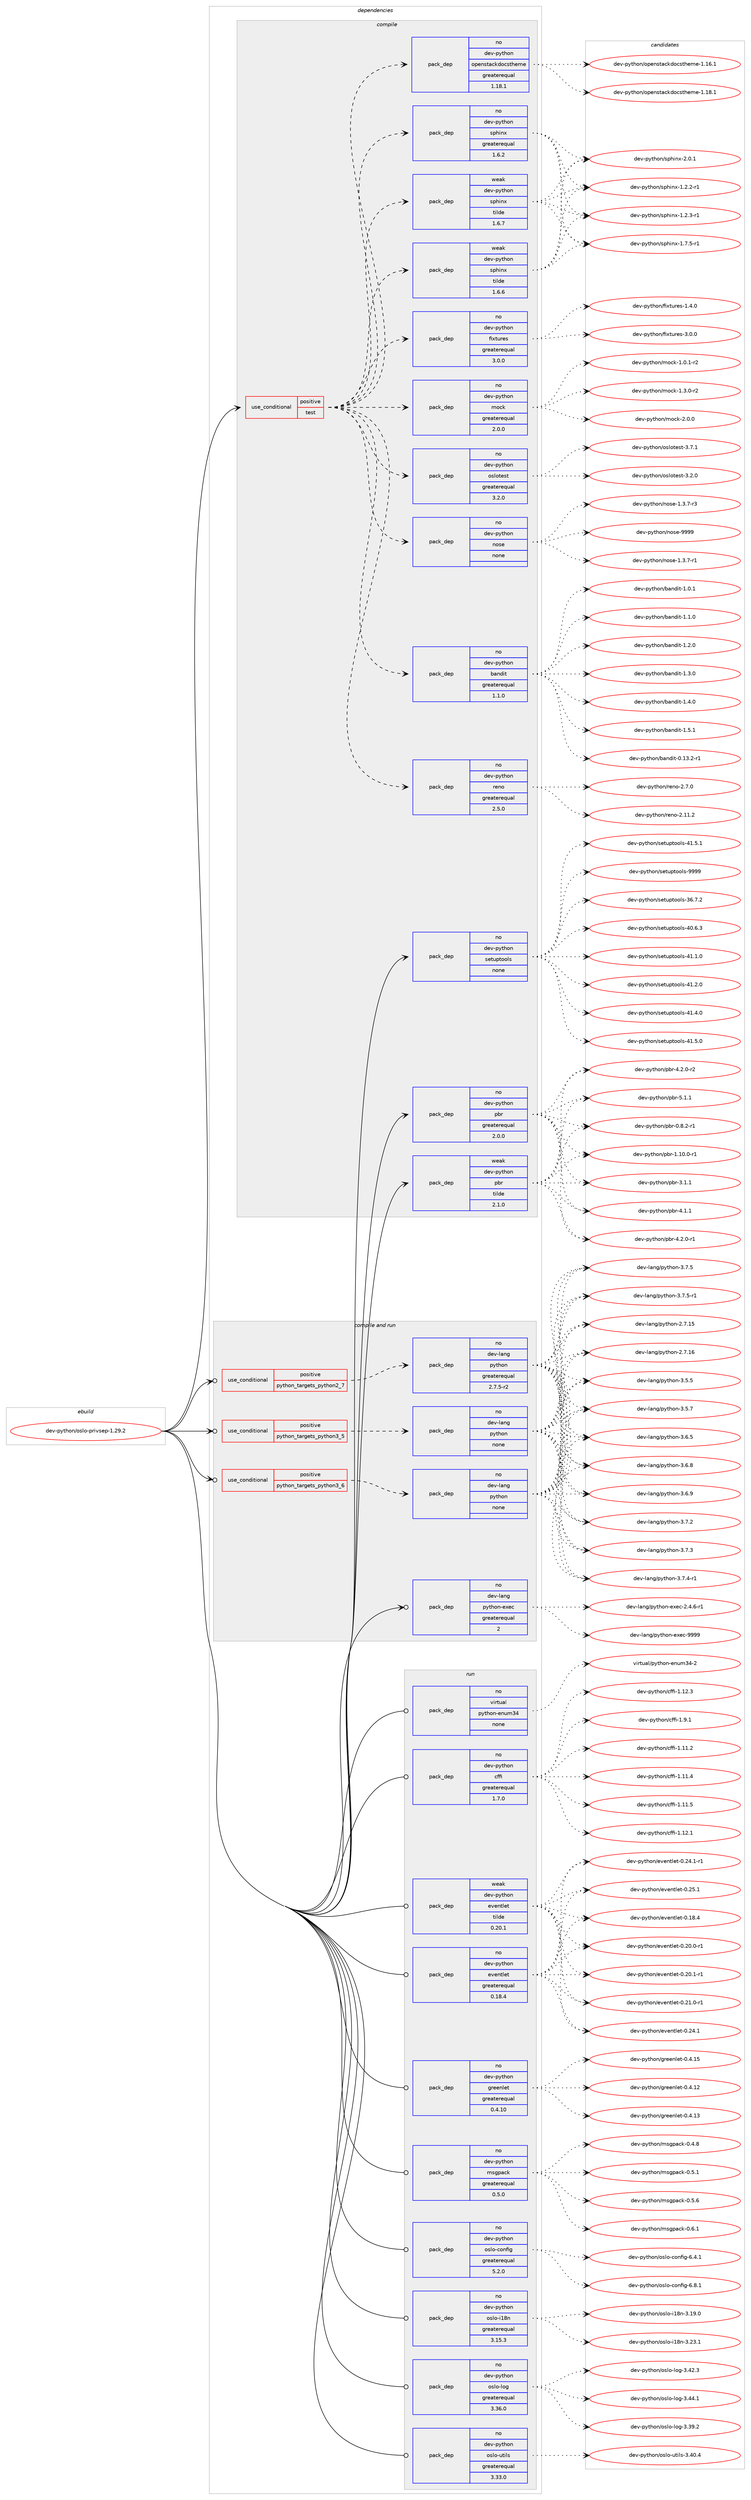 digraph prolog {

# *************
# Graph options
# *************

newrank=true;
concentrate=true;
compound=true;
graph [rankdir=LR,fontname=Helvetica,fontsize=10,ranksep=1.5];#, ranksep=2.5, nodesep=0.2];
edge  [arrowhead=vee];
node  [fontname=Helvetica,fontsize=10];

# **********
# The ebuild
# **********

subgraph cluster_leftcol {
color=gray;
rank=same;
label=<<i>ebuild</i>>;
id [label="dev-python/oslo-privsep-1.29.2", color=red, width=4, href="../dev-python/oslo-privsep-1.29.2.svg"];
}

# ****************
# The dependencies
# ****************

subgraph cluster_midcol {
color=gray;
label=<<i>dependencies</i>>;
subgraph cluster_compile {
fillcolor="#eeeeee";
style=filled;
label=<<i>compile</i>>;
subgraph cond143826 {
dependency619290 [label=<<TABLE BORDER="0" CELLBORDER="1" CELLSPACING="0" CELLPADDING="4"><TR><TD ROWSPAN="3" CELLPADDING="10">use_conditional</TD></TR><TR><TD>positive</TD></TR><TR><TD>test</TD></TR></TABLE>>, shape=none, color=red];
subgraph pack463654 {
dependency619291 [label=<<TABLE BORDER="0" CELLBORDER="1" CELLSPACING="0" CELLPADDING="4" WIDTH="220"><TR><TD ROWSPAN="6" CELLPADDING="30">pack_dep</TD></TR><TR><TD WIDTH="110">no</TD></TR><TR><TD>dev-python</TD></TR><TR><TD>oslotest</TD></TR><TR><TD>greaterequal</TD></TR><TR><TD>3.2.0</TD></TR></TABLE>>, shape=none, color=blue];
}
dependency619290:e -> dependency619291:w [weight=20,style="dashed",arrowhead="vee"];
subgraph pack463655 {
dependency619292 [label=<<TABLE BORDER="0" CELLBORDER="1" CELLSPACING="0" CELLPADDING="4" WIDTH="220"><TR><TD ROWSPAN="6" CELLPADDING="30">pack_dep</TD></TR><TR><TD WIDTH="110">no</TD></TR><TR><TD>dev-python</TD></TR><TR><TD>mock</TD></TR><TR><TD>greaterequal</TD></TR><TR><TD>2.0.0</TD></TR></TABLE>>, shape=none, color=blue];
}
dependency619290:e -> dependency619292:w [weight=20,style="dashed",arrowhead="vee"];
subgraph pack463656 {
dependency619293 [label=<<TABLE BORDER="0" CELLBORDER="1" CELLSPACING="0" CELLPADDING="4" WIDTH="220"><TR><TD ROWSPAN="6" CELLPADDING="30">pack_dep</TD></TR><TR><TD WIDTH="110">no</TD></TR><TR><TD>dev-python</TD></TR><TR><TD>fixtures</TD></TR><TR><TD>greaterequal</TD></TR><TR><TD>3.0.0</TD></TR></TABLE>>, shape=none, color=blue];
}
dependency619290:e -> dependency619293:w [weight=20,style="dashed",arrowhead="vee"];
subgraph pack463657 {
dependency619294 [label=<<TABLE BORDER="0" CELLBORDER="1" CELLSPACING="0" CELLPADDING="4" WIDTH="220"><TR><TD ROWSPAN="6" CELLPADDING="30">pack_dep</TD></TR><TR><TD WIDTH="110">no</TD></TR><TR><TD>dev-python</TD></TR><TR><TD>sphinx</TD></TR><TR><TD>greaterequal</TD></TR><TR><TD>1.6.2</TD></TR></TABLE>>, shape=none, color=blue];
}
dependency619290:e -> dependency619294:w [weight=20,style="dashed",arrowhead="vee"];
subgraph pack463658 {
dependency619295 [label=<<TABLE BORDER="0" CELLBORDER="1" CELLSPACING="0" CELLPADDING="4" WIDTH="220"><TR><TD ROWSPAN="6" CELLPADDING="30">pack_dep</TD></TR><TR><TD WIDTH="110">weak</TD></TR><TR><TD>dev-python</TD></TR><TR><TD>sphinx</TD></TR><TR><TD>tilde</TD></TR><TR><TD>1.6.6</TD></TR></TABLE>>, shape=none, color=blue];
}
dependency619290:e -> dependency619295:w [weight=20,style="dashed",arrowhead="vee"];
subgraph pack463659 {
dependency619296 [label=<<TABLE BORDER="0" CELLBORDER="1" CELLSPACING="0" CELLPADDING="4" WIDTH="220"><TR><TD ROWSPAN="6" CELLPADDING="30">pack_dep</TD></TR><TR><TD WIDTH="110">weak</TD></TR><TR><TD>dev-python</TD></TR><TR><TD>sphinx</TD></TR><TR><TD>tilde</TD></TR><TR><TD>1.6.7</TD></TR></TABLE>>, shape=none, color=blue];
}
dependency619290:e -> dependency619296:w [weight=20,style="dashed",arrowhead="vee"];
subgraph pack463660 {
dependency619297 [label=<<TABLE BORDER="0" CELLBORDER="1" CELLSPACING="0" CELLPADDING="4" WIDTH="220"><TR><TD ROWSPAN="6" CELLPADDING="30">pack_dep</TD></TR><TR><TD WIDTH="110">no</TD></TR><TR><TD>dev-python</TD></TR><TR><TD>openstackdocstheme</TD></TR><TR><TD>greaterequal</TD></TR><TR><TD>1.18.1</TD></TR></TABLE>>, shape=none, color=blue];
}
dependency619290:e -> dependency619297:w [weight=20,style="dashed",arrowhead="vee"];
subgraph pack463661 {
dependency619298 [label=<<TABLE BORDER="0" CELLBORDER="1" CELLSPACING="0" CELLPADDING="4" WIDTH="220"><TR><TD ROWSPAN="6" CELLPADDING="30">pack_dep</TD></TR><TR><TD WIDTH="110">no</TD></TR><TR><TD>dev-python</TD></TR><TR><TD>reno</TD></TR><TR><TD>greaterequal</TD></TR><TR><TD>2.5.0</TD></TR></TABLE>>, shape=none, color=blue];
}
dependency619290:e -> dependency619298:w [weight=20,style="dashed",arrowhead="vee"];
subgraph pack463662 {
dependency619299 [label=<<TABLE BORDER="0" CELLBORDER="1" CELLSPACING="0" CELLPADDING="4" WIDTH="220"><TR><TD ROWSPAN="6" CELLPADDING="30">pack_dep</TD></TR><TR><TD WIDTH="110">no</TD></TR><TR><TD>dev-python</TD></TR><TR><TD>bandit</TD></TR><TR><TD>greaterequal</TD></TR><TR><TD>1.1.0</TD></TR></TABLE>>, shape=none, color=blue];
}
dependency619290:e -> dependency619299:w [weight=20,style="dashed",arrowhead="vee"];
subgraph pack463663 {
dependency619300 [label=<<TABLE BORDER="0" CELLBORDER="1" CELLSPACING="0" CELLPADDING="4" WIDTH="220"><TR><TD ROWSPAN="6" CELLPADDING="30">pack_dep</TD></TR><TR><TD WIDTH="110">no</TD></TR><TR><TD>dev-python</TD></TR><TR><TD>nose</TD></TR><TR><TD>none</TD></TR><TR><TD></TD></TR></TABLE>>, shape=none, color=blue];
}
dependency619290:e -> dependency619300:w [weight=20,style="dashed",arrowhead="vee"];
}
id:e -> dependency619290:w [weight=20,style="solid",arrowhead="vee"];
subgraph pack463664 {
dependency619301 [label=<<TABLE BORDER="0" CELLBORDER="1" CELLSPACING="0" CELLPADDING="4" WIDTH="220"><TR><TD ROWSPAN="6" CELLPADDING="30">pack_dep</TD></TR><TR><TD WIDTH="110">no</TD></TR><TR><TD>dev-python</TD></TR><TR><TD>pbr</TD></TR><TR><TD>greaterequal</TD></TR><TR><TD>2.0.0</TD></TR></TABLE>>, shape=none, color=blue];
}
id:e -> dependency619301:w [weight=20,style="solid",arrowhead="vee"];
subgraph pack463665 {
dependency619302 [label=<<TABLE BORDER="0" CELLBORDER="1" CELLSPACING="0" CELLPADDING="4" WIDTH="220"><TR><TD ROWSPAN="6" CELLPADDING="30">pack_dep</TD></TR><TR><TD WIDTH="110">no</TD></TR><TR><TD>dev-python</TD></TR><TR><TD>setuptools</TD></TR><TR><TD>none</TD></TR><TR><TD></TD></TR></TABLE>>, shape=none, color=blue];
}
id:e -> dependency619302:w [weight=20,style="solid",arrowhead="vee"];
subgraph pack463666 {
dependency619303 [label=<<TABLE BORDER="0" CELLBORDER="1" CELLSPACING="0" CELLPADDING="4" WIDTH="220"><TR><TD ROWSPAN="6" CELLPADDING="30">pack_dep</TD></TR><TR><TD WIDTH="110">weak</TD></TR><TR><TD>dev-python</TD></TR><TR><TD>pbr</TD></TR><TR><TD>tilde</TD></TR><TR><TD>2.1.0</TD></TR></TABLE>>, shape=none, color=blue];
}
id:e -> dependency619303:w [weight=20,style="solid",arrowhead="vee"];
}
subgraph cluster_compileandrun {
fillcolor="#eeeeee";
style=filled;
label=<<i>compile and run</i>>;
subgraph cond143827 {
dependency619304 [label=<<TABLE BORDER="0" CELLBORDER="1" CELLSPACING="0" CELLPADDING="4"><TR><TD ROWSPAN="3" CELLPADDING="10">use_conditional</TD></TR><TR><TD>positive</TD></TR><TR><TD>python_targets_python2_7</TD></TR></TABLE>>, shape=none, color=red];
subgraph pack463667 {
dependency619305 [label=<<TABLE BORDER="0" CELLBORDER="1" CELLSPACING="0" CELLPADDING="4" WIDTH="220"><TR><TD ROWSPAN="6" CELLPADDING="30">pack_dep</TD></TR><TR><TD WIDTH="110">no</TD></TR><TR><TD>dev-lang</TD></TR><TR><TD>python</TD></TR><TR><TD>greaterequal</TD></TR><TR><TD>2.7.5-r2</TD></TR></TABLE>>, shape=none, color=blue];
}
dependency619304:e -> dependency619305:w [weight=20,style="dashed",arrowhead="vee"];
}
id:e -> dependency619304:w [weight=20,style="solid",arrowhead="odotvee"];
subgraph cond143828 {
dependency619306 [label=<<TABLE BORDER="0" CELLBORDER="1" CELLSPACING="0" CELLPADDING="4"><TR><TD ROWSPAN="3" CELLPADDING="10">use_conditional</TD></TR><TR><TD>positive</TD></TR><TR><TD>python_targets_python3_5</TD></TR></TABLE>>, shape=none, color=red];
subgraph pack463668 {
dependency619307 [label=<<TABLE BORDER="0" CELLBORDER="1" CELLSPACING="0" CELLPADDING="4" WIDTH="220"><TR><TD ROWSPAN="6" CELLPADDING="30">pack_dep</TD></TR><TR><TD WIDTH="110">no</TD></TR><TR><TD>dev-lang</TD></TR><TR><TD>python</TD></TR><TR><TD>none</TD></TR><TR><TD></TD></TR></TABLE>>, shape=none, color=blue];
}
dependency619306:e -> dependency619307:w [weight=20,style="dashed",arrowhead="vee"];
}
id:e -> dependency619306:w [weight=20,style="solid",arrowhead="odotvee"];
subgraph cond143829 {
dependency619308 [label=<<TABLE BORDER="0" CELLBORDER="1" CELLSPACING="0" CELLPADDING="4"><TR><TD ROWSPAN="3" CELLPADDING="10">use_conditional</TD></TR><TR><TD>positive</TD></TR><TR><TD>python_targets_python3_6</TD></TR></TABLE>>, shape=none, color=red];
subgraph pack463669 {
dependency619309 [label=<<TABLE BORDER="0" CELLBORDER="1" CELLSPACING="0" CELLPADDING="4" WIDTH="220"><TR><TD ROWSPAN="6" CELLPADDING="30">pack_dep</TD></TR><TR><TD WIDTH="110">no</TD></TR><TR><TD>dev-lang</TD></TR><TR><TD>python</TD></TR><TR><TD>none</TD></TR><TR><TD></TD></TR></TABLE>>, shape=none, color=blue];
}
dependency619308:e -> dependency619309:w [weight=20,style="dashed",arrowhead="vee"];
}
id:e -> dependency619308:w [weight=20,style="solid",arrowhead="odotvee"];
subgraph pack463670 {
dependency619310 [label=<<TABLE BORDER="0" CELLBORDER="1" CELLSPACING="0" CELLPADDING="4" WIDTH="220"><TR><TD ROWSPAN="6" CELLPADDING="30">pack_dep</TD></TR><TR><TD WIDTH="110">no</TD></TR><TR><TD>dev-lang</TD></TR><TR><TD>python-exec</TD></TR><TR><TD>greaterequal</TD></TR><TR><TD>2</TD></TR></TABLE>>, shape=none, color=blue];
}
id:e -> dependency619310:w [weight=20,style="solid",arrowhead="odotvee"];
}
subgraph cluster_run {
fillcolor="#eeeeee";
style=filled;
label=<<i>run</i>>;
subgraph pack463671 {
dependency619311 [label=<<TABLE BORDER="0" CELLBORDER="1" CELLSPACING="0" CELLPADDING="4" WIDTH="220"><TR><TD ROWSPAN="6" CELLPADDING="30">pack_dep</TD></TR><TR><TD WIDTH="110">no</TD></TR><TR><TD>dev-python</TD></TR><TR><TD>cffi</TD></TR><TR><TD>greaterequal</TD></TR><TR><TD>1.7.0</TD></TR></TABLE>>, shape=none, color=blue];
}
id:e -> dependency619311:w [weight=20,style="solid",arrowhead="odot"];
subgraph pack463672 {
dependency619312 [label=<<TABLE BORDER="0" CELLBORDER="1" CELLSPACING="0" CELLPADDING="4" WIDTH="220"><TR><TD ROWSPAN="6" CELLPADDING="30">pack_dep</TD></TR><TR><TD WIDTH="110">no</TD></TR><TR><TD>dev-python</TD></TR><TR><TD>eventlet</TD></TR><TR><TD>greaterequal</TD></TR><TR><TD>0.18.4</TD></TR></TABLE>>, shape=none, color=blue];
}
id:e -> dependency619312:w [weight=20,style="solid",arrowhead="odot"];
subgraph pack463673 {
dependency619313 [label=<<TABLE BORDER="0" CELLBORDER="1" CELLSPACING="0" CELLPADDING="4" WIDTH="220"><TR><TD ROWSPAN="6" CELLPADDING="30">pack_dep</TD></TR><TR><TD WIDTH="110">no</TD></TR><TR><TD>dev-python</TD></TR><TR><TD>greenlet</TD></TR><TR><TD>greaterequal</TD></TR><TR><TD>0.4.10</TD></TR></TABLE>>, shape=none, color=blue];
}
id:e -> dependency619313:w [weight=20,style="solid",arrowhead="odot"];
subgraph pack463674 {
dependency619314 [label=<<TABLE BORDER="0" CELLBORDER="1" CELLSPACING="0" CELLPADDING="4" WIDTH="220"><TR><TD ROWSPAN="6" CELLPADDING="30">pack_dep</TD></TR><TR><TD WIDTH="110">no</TD></TR><TR><TD>dev-python</TD></TR><TR><TD>msgpack</TD></TR><TR><TD>greaterequal</TD></TR><TR><TD>0.5.0</TD></TR></TABLE>>, shape=none, color=blue];
}
id:e -> dependency619314:w [weight=20,style="solid",arrowhead="odot"];
subgraph pack463675 {
dependency619315 [label=<<TABLE BORDER="0" CELLBORDER="1" CELLSPACING="0" CELLPADDING="4" WIDTH="220"><TR><TD ROWSPAN="6" CELLPADDING="30">pack_dep</TD></TR><TR><TD WIDTH="110">no</TD></TR><TR><TD>dev-python</TD></TR><TR><TD>oslo-config</TD></TR><TR><TD>greaterequal</TD></TR><TR><TD>5.2.0</TD></TR></TABLE>>, shape=none, color=blue];
}
id:e -> dependency619315:w [weight=20,style="solid",arrowhead="odot"];
subgraph pack463676 {
dependency619316 [label=<<TABLE BORDER="0" CELLBORDER="1" CELLSPACING="0" CELLPADDING="4" WIDTH="220"><TR><TD ROWSPAN="6" CELLPADDING="30">pack_dep</TD></TR><TR><TD WIDTH="110">no</TD></TR><TR><TD>dev-python</TD></TR><TR><TD>oslo-i18n</TD></TR><TR><TD>greaterequal</TD></TR><TR><TD>3.15.3</TD></TR></TABLE>>, shape=none, color=blue];
}
id:e -> dependency619316:w [weight=20,style="solid",arrowhead="odot"];
subgraph pack463677 {
dependency619317 [label=<<TABLE BORDER="0" CELLBORDER="1" CELLSPACING="0" CELLPADDING="4" WIDTH="220"><TR><TD ROWSPAN="6" CELLPADDING="30">pack_dep</TD></TR><TR><TD WIDTH="110">no</TD></TR><TR><TD>dev-python</TD></TR><TR><TD>oslo-log</TD></TR><TR><TD>greaterequal</TD></TR><TR><TD>3.36.0</TD></TR></TABLE>>, shape=none, color=blue];
}
id:e -> dependency619317:w [weight=20,style="solid",arrowhead="odot"];
subgraph pack463678 {
dependency619318 [label=<<TABLE BORDER="0" CELLBORDER="1" CELLSPACING="0" CELLPADDING="4" WIDTH="220"><TR><TD ROWSPAN="6" CELLPADDING="30">pack_dep</TD></TR><TR><TD WIDTH="110">no</TD></TR><TR><TD>dev-python</TD></TR><TR><TD>oslo-utils</TD></TR><TR><TD>greaterequal</TD></TR><TR><TD>3.33.0</TD></TR></TABLE>>, shape=none, color=blue];
}
id:e -> dependency619318:w [weight=20,style="solid",arrowhead="odot"];
subgraph pack463679 {
dependency619319 [label=<<TABLE BORDER="0" CELLBORDER="1" CELLSPACING="0" CELLPADDING="4" WIDTH="220"><TR><TD ROWSPAN="6" CELLPADDING="30">pack_dep</TD></TR><TR><TD WIDTH="110">no</TD></TR><TR><TD>virtual</TD></TR><TR><TD>python-enum34</TD></TR><TR><TD>none</TD></TR><TR><TD></TD></TR></TABLE>>, shape=none, color=blue];
}
id:e -> dependency619319:w [weight=20,style="solid",arrowhead="odot"];
subgraph pack463680 {
dependency619320 [label=<<TABLE BORDER="0" CELLBORDER="1" CELLSPACING="0" CELLPADDING="4" WIDTH="220"><TR><TD ROWSPAN="6" CELLPADDING="30">pack_dep</TD></TR><TR><TD WIDTH="110">weak</TD></TR><TR><TD>dev-python</TD></TR><TR><TD>eventlet</TD></TR><TR><TD>tilde</TD></TR><TR><TD>0.20.1</TD></TR></TABLE>>, shape=none, color=blue];
}
id:e -> dependency619320:w [weight=20,style="solid",arrowhead="odot"];
}
}

# **************
# The candidates
# **************

subgraph cluster_choices {
rank=same;
color=gray;
label=<<i>candidates</i>>;

subgraph choice463654 {
color=black;
nodesep=1;
choice1001011184511212111610411111047111115108111116101115116455146504648 [label="dev-python/oslotest-3.2.0", color=red, width=4,href="../dev-python/oslotest-3.2.0.svg"];
choice1001011184511212111610411111047111115108111116101115116455146554649 [label="dev-python/oslotest-3.7.1", color=red, width=4,href="../dev-python/oslotest-3.7.1.svg"];
dependency619291:e -> choice1001011184511212111610411111047111115108111116101115116455146504648:w [style=dotted,weight="100"];
dependency619291:e -> choice1001011184511212111610411111047111115108111116101115116455146554649:w [style=dotted,weight="100"];
}
subgraph choice463655 {
color=black;
nodesep=1;
choice1001011184511212111610411111047109111991074549464846494511450 [label="dev-python/mock-1.0.1-r2", color=red, width=4,href="../dev-python/mock-1.0.1-r2.svg"];
choice1001011184511212111610411111047109111991074549465146484511450 [label="dev-python/mock-1.3.0-r2", color=red, width=4,href="../dev-python/mock-1.3.0-r2.svg"];
choice100101118451121211161041111104710911199107455046484648 [label="dev-python/mock-2.0.0", color=red, width=4,href="../dev-python/mock-2.0.0.svg"];
dependency619292:e -> choice1001011184511212111610411111047109111991074549464846494511450:w [style=dotted,weight="100"];
dependency619292:e -> choice1001011184511212111610411111047109111991074549465146484511450:w [style=dotted,weight="100"];
dependency619292:e -> choice100101118451121211161041111104710911199107455046484648:w [style=dotted,weight="100"];
}
subgraph choice463656 {
color=black;
nodesep=1;
choice1001011184511212111610411111047102105120116117114101115454946524648 [label="dev-python/fixtures-1.4.0", color=red, width=4,href="../dev-python/fixtures-1.4.0.svg"];
choice1001011184511212111610411111047102105120116117114101115455146484648 [label="dev-python/fixtures-3.0.0", color=red, width=4,href="../dev-python/fixtures-3.0.0.svg"];
dependency619293:e -> choice1001011184511212111610411111047102105120116117114101115454946524648:w [style=dotted,weight="100"];
dependency619293:e -> choice1001011184511212111610411111047102105120116117114101115455146484648:w [style=dotted,weight="100"];
}
subgraph choice463657 {
color=black;
nodesep=1;
choice10010111845112121116104111110471151121041051101204549465046504511449 [label="dev-python/sphinx-1.2.2-r1", color=red, width=4,href="../dev-python/sphinx-1.2.2-r1.svg"];
choice10010111845112121116104111110471151121041051101204549465046514511449 [label="dev-python/sphinx-1.2.3-r1", color=red, width=4,href="../dev-python/sphinx-1.2.3-r1.svg"];
choice10010111845112121116104111110471151121041051101204549465546534511449 [label="dev-python/sphinx-1.7.5-r1", color=red, width=4,href="../dev-python/sphinx-1.7.5-r1.svg"];
choice1001011184511212111610411111047115112104105110120455046484649 [label="dev-python/sphinx-2.0.1", color=red, width=4,href="../dev-python/sphinx-2.0.1.svg"];
dependency619294:e -> choice10010111845112121116104111110471151121041051101204549465046504511449:w [style=dotted,weight="100"];
dependency619294:e -> choice10010111845112121116104111110471151121041051101204549465046514511449:w [style=dotted,weight="100"];
dependency619294:e -> choice10010111845112121116104111110471151121041051101204549465546534511449:w [style=dotted,weight="100"];
dependency619294:e -> choice1001011184511212111610411111047115112104105110120455046484649:w [style=dotted,weight="100"];
}
subgraph choice463658 {
color=black;
nodesep=1;
choice10010111845112121116104111110471151121041051101204549465046504511449 [label="dev-python/sphinx-1.2.2-r1", color=red, width=4,href="../dev-python/sphinx-1.2.2-r1.svg"];
choice10010111845112121116104111110471151121041051101204549465046514511449 [label="dev-python/sphinx-1.2.3-r1", color=red, width=4,href="../dev-python/sphinx-1.2.3-r1.svg"];
choice10010111845112121116104111110471151121041051101204549465546534511449 [label="dev-python/sphinx-1.7.5-r1", color=red, width=4,href="../dev-python/sphinx-1.7.5-r1.svg"];
choice1001011184511212111610411111047115112104105110120455046484649 [label="dev-python/sphinx-2.0.1", color=red, width=4,href="../dev-python/sphinx-2.0.1.svg"];
dependency619295:e -> choice10010111845112121116104111110471151121041051101204549465046504511449:w [style=dotted,weight="100"];
dependency619295:e -> choice10010111845112121116104111110471151121041051101204549465046514511449:w [style=dotted,weight="100"];
dependency619295:e -> choice10010111845112121116104111110471151121041051101204549465546534511449:w [style=dotted,weight="100"];
dependency619295:e -> choice1001011184511212111610411111047115112104105110120455046484649:w [style=dotted,weight="100"];
}
subgraph choice463659 {
color=black;
nodesep=1;
choice10010111845112121116104111110471151121041051101204549465046504511449 [label="dev-python/sphinx-1.2.2-r1", color=red, width=4,href="../dev-python/sphinx-1.2.2-r1.svg"];
choice10010111845112121116104111110471151121041051101204549465046514511449 [label="dev-python/sphinx-1.2.3-r1", color=red, width=4,href="../dev-python/sphinx-1.2.3-r1.svg"];
choice10010111845112121116104111110471151121041051101204549465546534511449 [label="dev-python/sphinx-1.7.5-r1", color=red, width=4,href="../dev-python/sphinx-1.7.5-r1.svg"];
choice1001011184511212111610411111047115112104105110120455046484649 [label="dev-python/sphinx-2.0.1", color=red, width=4,href="../dev-python/sphinx-2.0.1.svg"];
dependency619296:e -> choice10010111845112121116104111110471151121041051101204549465046504511449:w [style=dotted,weight="100"];
dependency619296:e -> choice10010111845112121116104111110471151121041051101204549465046514511449:w [style=dotted,weight="100"];
dependency619296:e -> choice10010111845112121116104111110471151121041051101204549465546534511449:w [style=dotted,weight="100"];
dependency619296:e -> choice1001011184511212111610411111047115112104105110120455046484649:w [style=dotted,weight="100"];
}
subgraph choice463660 {
color=black;
nodesep=1;
choice100101118451121211161041111104711111210111011511697991071001119911511610410110910145494649544649 [label="dev-python/openstackdocstheme-1.16.1", color=red, width=4,href="../dev-python/openstackdocstheme-1.16.1.svg"];
choice100101118451121211161041111104711111210111011511697991071001119911511610410110910145494649564649 [label="dev-python/openstackdocstheme-1.18.1", color=red, width=4,href="../dev-python/openstackdocstheme-1.18.1.svg"];
dependency619297:e -> choice100101118451121211161041111104711111210111011511697991071001119911511610410110910145494649544649:w [style=dotted,weight="100"];
dependency619297:e -> choice100101118451121211161041111104711111210111011511697991071001119911511610410110910145494649564649:w [style=dotted,weight="100"];
}
subgraph choice463661 {
color=black;
nodesep=1;
choice100101118451121211161041111104711410111011145504649494650 [label="dev-python/reno-2.11.2", color=red, width=4,href="../dev-python/reno-2.11.2.svg"];
choice1001011184511212111610411111047114101110111455046554648 [label="dev-python/reno-2.7.0", color=red, width=4,href="../dev-python/reno-2.7.0.svg"];
dependency619298:e -> choice100101118451121211161041111104711410111011145504649494650:w [style=dotted,weight="100"];
dependency619298:e -> choice1001011184511212111610411111047114101110111455046554648:w [style=dotted,weight="100"];
}
subgraph choice463662 {
color=black;
nodesep=1;
choice10010111845112121116104111110479897110100105116454846495146504511449 [label="dev-python/bandit-0.13.2-r1", color=red, width=4,href="../dev-python/bandit-0.13.2-r1.svg"];
choice10010111845112121116104111110479897110100105116454946484649 [label="dev-python/bandit-1.0.1", color=red, width=4,href="../dev-python/bandit-1.0.1.svg"];
choice10010111845112121116104111110479897110100105116454946494648 [label="dev-python/bandit-1.1.0", color=red, width=4,href="../dev-python/bandit-1.1.0.svg"];
choice10010111845112121116104111110479897110100105116454946504648 [label="dev-python/bandit-1.2.0", color=red, width=4,href="../dev-python/bandit-1.2.0.svg"];
choice10010111845112121116104111110479897110100105116454946514648 [label="dev-python/bandit-1.3.0", color=red, width=4,href="../dev-python/bandit-1.3.0.svg"];
choice10010111845112121116104111110479897110100105116454946524648 [label="dev-python/bandit-1.4.0", color=red, width=4,href="../dev-python/bandit-1.4.0.svg"];
choice10010111845112121116104111110479897110100105116454946534649 [label="dev-python/bandit-1.5.1", color=red, width=4,href="../dev-python/bandit-1.5.1.svg"];
dependency619299:e -> choice10010111845112121116104111110479897110100105116454846495146504511449:w [style=dotted,weight="100"];
dependency619299:e -> choice10010111845112121116104111110479897110100105116454946484649:w [style=dotted,weight="100"];
dependency619299:e -> choice10010111845112121116104111110479897110100105116454946494648:w [style=dotted,weight="100"];
dependency619299:e -> choice10010111845112121116104111110479897110100105116454946504648:w [style=dotted,weight="100"];
dependency619299:e -> choice10010111845112121116104111110479897110100105116454946514648:w [style=dotted,weight="100"];
dependency619299:e -> choice10010111845112121116104111110479897110100105116454946524648:w [style=dotted,weight="100"];
dependency619299:e -> choice10010111845112121116104111110479897110100105116454946534649:w [style=dotted,weight="100"];
}
subgraph choice463663 {
color=black;
nodesep=1;
choice10010111845112121116104111110471101111151014549465146554511449 [label="dev-python/nose-1.3.7-r1", color=red, width=4,href="../dev-python/nose-1.3.7-r1.svg"];
choice10010111845112121116104111110471101111151014549465146554511451 [label="dev-python/nose-1.3.7-r3", color=red, width=4,href="../dev-python/nose-1.3.7-r3.svg"];
choice10010111845112121116104111110471101111151014557575757 [label="dev-python/nose-9999", color=red, width=4,href="../dev-python/nose-9999.svg"];
dependency619300:e -> choice10010111845112121116104111110471101111151014549465146554511449:w [style=dotted,weight="100"];
dependency619300:e -> choice10010111845112121116104111110471101111151014549465146554511451:w [style=dotted,weight="100"];
dependency619300:e -> choice10010111845112121116104111110471101111151014557575757:w [style=dotted,weight="100"];
}
subgraph choice463664 {
color=black;
nodesep=1;
choice1001011184511212111610411111047112981144548465646504511449 [label="dev-python/pbr-0.8.2-r1", color=red, width=4,href="../dev-python/pbr-0.8.2-r1.svg"];
choice100101118451121211161041111104711298114454946494846484511449 [label="dev-python/pbr-1.10.0-r1", color=red, width=4,href="../dev-python/pbr-1.10.0-r1.svg"];
choice100101118451121211161041111104711298114455146494649 [label="dev-python/pbr-3.1.1", color=red, width=4,href="../dev-python/pbr-3.1.1.svg"];
choice100101118451121211161041111104711298114455246494649 [label="dev-python/pbr-4.1.1", color=red, width=4,href="../dev-python/pbr-4.1.1.svg"];
choice1001011184511212111610411111047112981144552465046484511449 [label="dev-python/pbr-4.2.0-r1", color=red, width=4,href="../dev-python/pbr-4.2.0-r1.svg"];
choice1001011184511212111610411111047112981144552465046484511450 [label="dev-python/pbr-4.2.0-r2", color=red, width=4,href="../dev-python/pbr-4.2.0-r2.svg"];
choice100101118451121211161041111104711298114455346494649 [label="dev-python/pbr-5.1.1", color=red, width=4,href="../dev-python/pbr-5.1.1.svg"];
dependency619301:e -> choice1001011184511212111610411111047112981144548465646504511449:w [style=dotted,weight="100"];
dependency619301:e -> choice100101118451121211161041111104711298114454946494846484511449:w [style=dotted,weight="100"];
dependency619301:e -> choice100101118451121211161041111104711298114455146494649:w [style=dotted,weight="100"];
dependency619301:e -> choice100101118451121211161041111104711298114455246494649:w [style=dotted,weight="100"];
dependency619301:e -> choice1001011184511212111610411111047112981144552465046484511449:w [style=dotted,weight="100"];
dependency619301:e -> choice1001011184511212111610411111047112981144552465046484511450:w [style=dotted,weight="100"];
dependency619301:e -> choice100101118451121211161041111104711298114455346494649:w [style=dotted,weight="100"];
}
subgraph choice463665 {
color=black;
nodesep=1;
choice100101118451121211161041111104711510111611711211611111110811545515446554650 [label="dev-python/setuptools-36.7.2", color=red, width=4,href="../dev-python/setuptools-36.7.2.svg"];
choice100101118451121211161041111104711510111611711211611111110811545524846544651 [label="dev-python/setuptools-40.6.3", color=red, width=4,href="../dev-python/setuptools-40.6.3.svg"];
choice100101118451121211161041111104711510111611711211611111110811545524946494648 [label="dev-python/setuptools-41.1.0", color=red, width=4,href="../dev-python/setuptools-41.1.0.svg"];
choice100101118451121211161041111104711510111611711211611111110811545524946504648 [label="dev-python/setuptools-41.2.0", color=red, width=4,href="../dev-python/setuptools-41.2.0.svg"];
choice100101118451121211161041111104711510111611711211611111110811545524946524648 [label="dev-python/setuptools-41.4.0", color=red, width=4,href="../dev-python/setuptools-41.4.0.svg"];
choice100101118451121211161041111104711510111611711211611111110811545524946534648 [label="dev-python/setuptools-41.5.0", color=red, width=4,href="../dev-python/setuptools-41.5.0.svg"];
choice100101118451121211161041111104711510111611711211611111110811545524946534649 [label="dev-python/setuptools-41.5.1", color=red, width=4,href="../dev-python/setuptools-41.5.1.svg"];
choice10010111845112121116104111110471151011161171121161111111081154557575757 [label="dev-python/setuptools-9999", color=red, width=4,href="../dev-python/setuptools-9999.svg"];
dependency619302:e -> choice100101118451121211161041111104711510111611711211611111110811545515446554650:w [style=dotted,weight="100"];
dependency619302:e -> choice100101118451121211161041111104711510111611711211611111110811545524846544651:w [style=dotted,weight="100"];
dependency619302:e -> choice100101118451121211161041111104711510111611711211611111110811545524946494648:w [style=dotted,weight="100"];
dependency619302:e -> choice100101118451121211161041111104711510111611711211611111110811545524946504648:w [style=dotted,weight="100"];
dependency619302:e -> choice100101118451121211161041111104711510111611711211611111110811545524946524648:w [style=dotted,weight="100"];
dependency619302:e -> choice100101118451121211161041111104711510111611711211611111110811545524946534648:w [style=dotted,weight="100"];
dependency619302:e -> choice100101118451121211161041111104711510111611711211611111110811545524946534649:w [style=dotted,weight="100"];
dependency619302:e -> choice10010111845112121116104111110471151011161171121161111111081154557575757:w [style=dotted,weight="100"];
}
subgraph choice463666 {
color=black;
nodesep=1;
choice1001011184511212111610411111047112981144548465646504511449 [label="dev-python/pbr-0.8.2-r1", color=red, width=4,href="../dev-python/pbr-0.8.2-r1.svg"];
choice100101118451121211161041111104711298114454946494846484511449 [label="dev-python/pbr-1.10.0-r1", color=red, width=4,href="../dev-python/pbr-1.10.0-r1.svg"];
choice100101118451121211161041111104711298114455146494649 [label="dev-python/pbr-3.1.1", color=red, width=4,href="../dev-python/pbr-3.1.1.svg"];
choice100101118451121211161041111104711298114455246494649 [label="dev-python/pbr-4.1.1", color=red, width=4,href="../dev-python/pbr-4.1.1.svg"];
choice1001011184511212111610411111047112981144552465046484511449 [label="dev-python/pbr-4.2.0-r1", color=red, width=4,href="../dev-python/pbr-4.2.0-r1.svg"];
choice1001011184511212111610411111047112981144552465046484511450 [label="dev-python/pbr-4.2.0-r2", color=red, width=4,href="../dev-python/pbr-4.2.0-r2.svg"];
choice100101118451121211161041111104711298114455346494649 [label="dev-python/pbr-5.1.1", color=red, width=4,href="../dev-python/pbr-5.1.1.svg"];
dependency619303:e -> choice1001011184511212111610411111047112981144548465646504511449:w [style=dotted,weight="100"];
dependency619303:e -> choice100101118451121211161041111104711298114454946494846484511449:w [style=dotted,weight="100"];
dependency619303:e -> choice100101118451121211161041111104711298114455146494649:w [style=dotted,weight="100"];
dependency619303:e -> choice100101118451121211161041111104711298114455246494649:w [style=dotted,weight="100"];
dependency619303:e -> choice1001011184511212111610411111047112981144552465046484511449:w [style=dotted,weight="100"];
dependency619303:e -> choice1001011184511212111610411111047112981144552465046484511450:w [style=dotted,weight="100"];
dependency619303:e -> choice100101118451121211161041111104711298114455346494649:w [style=dotted,weight="100"];
}
subgraph choice463667 {
color=black;
nodesep=1;
choice10010111845108971101034711212111610411111045504655464953 [label="dev-lang/python-2.7.15", color=red, width=4,href="../dev-lang/python-2.7.15.svg"];
choice10010111845108971101034711212111610411111045504655464954 [label="dev-lang/python-2.7.16", color=red, width=4,href="../dev-lang/python-2.7.16.svg"];
choice100101118451089711010347112121116104111110455146534653 [label="dev-lang/python-3.5.5", color=red, width=4,href="../dev-lang/python-3.5.5.svg"];
choice100101118451089711010347112121116104111110455146534655 [label="dev-lang/python-3.5.7", color=red, width=4,href="../dev-lang/python-3.5.7.svg"];
choice100101118451089711010347112121116104111110455146544653 [label="dev-lang/python-3.6.5", color=red, width=4,href="../dev-lang/python-3.6.5.svg"];
choice100101118451089711010347112121116104111110455146544656 [label="dev-lang/python-3.6.8", color=red, width=4,href="../dev-lang/python-3.6.8.svg"];
choice100101118451089711010347112121116104111110455146544657 [label="dev-lang/python-3.6.9", color=red, width=4,href="../dev-lang/python-3.6.9.svg"];
choice100101118451089711010347112121116104111110455146554650 [label="dev-lang/python-3.7.2", color=red, width=4,href="../dev-lang/python-3.7.2.svg"];
choice100101118451089711010347112121116104111110455146554651 [label="dev-lang/python-3.7.3", color=red, width=4,href="../dev-lang/python-3.7.3.svg"];
choice1001011184510897110103471121211161041111104551465546524511449 [label="dev-lang/python-3.7.4-r1", color=red, width=4,href="../dev-lang/python-3.7.4-r1.svg"];
choice100101118451089711010347112121116104111110455146554653 [label="dev-lang/python-3.7.5", color=red, width=4,href="../dev-lang/python-3.7.5.svg"];
choice1001011184510897110103471121211161041111104551465546534511449 [label="dev-lang/python-3.7.5-r1", color=red, width=4,href="../dev-lang/python-3.7.5-r1.svg"];
dependency619305:e -> choice10010111845108971101034711212111610411111045504655464953:w [style=dotted,weight="100"];
dependency619305:e -> choice10010111845108971101034711212111610411111045504655464954:w [style=dotted,weight="100"];
dependency619305:e -> choice100101118451089711010347112121116104111110455146534653:w [style=dotted,weight="100"];
dependency619305:e -> choice100101118451089711010347112121116104111110455146534655:w [style=dotted,weight="100"];
dependency619305:e -> choice100101118451089711010347112121116104111110455146544653:w [style=dotted,weight="100"];
dependency619305:e -> choice100101118451089711010347112121116104111110455146544656:w [style=dotted,weight="100"];
dependency619305:e -> choice100101118451089711010347112121116104111110455146544657:w [style=dotted,weight="100"];
dependency619305:e -> choice100101118451089711010347112121116104111110455146554650:w [style=dotted,weight="100"];
dependency619305:e -> choice100101118451089711010347112121116104111110455146554651:w [style=dotted,weight="100"];
dependency619305:e -> choice1001011184510897110103471121211161041111104551465546524511449:w [style=dotted,weight="100"];
dependency619305:e -> choice100101118451089711010347112121116104111110455146554653:w [style=dotted,weight="100"];
dependency619305:e -> choice1001011184510897110103471121211161041111104551465546534511449:w [style=dotted,weight="100"];
}
subgraph choice463668 {
color=black;
nodesep=1;
choice10010111845108971101034711212111610411111045504655464953 [label="dev-lang/python-2.7.15", color=red, width=4,href="../dev-lang/python-2.7.15.svg"];
choice10010111845108971101034711212111610411111045504655464954 [label="dev-lang/python-2.7.16", color=red, width=4,href="../dev-lang/python-2.7.16.svg"];
choice100101118451089711010347112121116104111110455146534653 [label="dev-lang/python-3.5.5", color=red, width=4,href="../dev-lang/python-3.5.5.svg"];
choice100101118451089711010347112121116104111110455146534655 [label="dev-lang/python-3.5.7", color=red, width=4,href="../dev-lang/python-3.5.7.svg"];
choice100101118451089711010347112121116104111110455146544653 [label="dev-lang/python-3.6.5", color=red, width=4,href="../dev-lang/python-3.6.5.svg"];
choice100101118451089711010347112121116104111110455146544656 [label="dev-lang/python-3.6.8", color=red, width=4,href="../dev-lang/python-3.6.8.svg"];
choice100101118451089711010347112121116104111110455146544657 [label="dev-lang/python-3.6.9", color=red, width=4,href="../dev-lang/python-3.6.9.svg"];
choice100101118451089711010347112121116104111110455146554650 [label="dev-lang/python-3.7.2", color=red, width=4,href="../dev-lang/python-3.7.2.svg"];
choice100101118451089711010347112121116104111110455146554651 [label="dev-lang/python-3.7.3", color=red, width=4,href="../dev-lang/python-3.7.3.svg"];
choice1001011184510897110103471121211161041111104551465546524511449 [label="dev-lang/python-3.7.4-r1", color=red, width=4,href="../dev-lang/python-3.7.4-r1.svg"];
choice100101118451089711010347112121116104111110455146554653 [label="dev-lang/python-3.7.5", color=red, width=4,href="../dev-lang/python-3.7.5.svg"];
choice1001011184510897110103471121211161041111104551465546534511449 [label="dev-lang/python-3.7.5-r1", color=red, width=4,href="../dev-lang/python-3.7.5-r1.svg"];
dependency619307:e -> choice10010111845108971101034711212111610411111045504655464953:w [style=dotted,weight="100"];
dependency619307:e -> choice10010111845108971101034711212111610411111045504655464954:w [style=dotted,weight="100"];
dependency619307:e -> choice100101118451089711010347112121116104111110455146534653:w [style=dotted,weight="100"];
dependency619307:e -> choice100101118451089711010347112121116104111110455146534655:w [style=dotted,weight="100"];
dependency619307:e -> choice100101118451089711010347112121116104111110455146544653:w [style=dotted,weight="100"];
dependency619307:e -> choice100101118451089711010347112121116104111110455146544656:w [style=dotted,weight="100"];
dependency619307:e -> choice100101118451089711010347112121116104111110455146544657:w [style=dotted,weight="100"];
dependency619307:e -> choice100101118451089711010347112121116104111110455146554650:w [style=dotted,weight="100"];
dependency619307:e -> choice100101118451089711010347112121116104111110455146554651:w [style=dotted,weight="100"];
dependency619307:e -> choice1001011184510897110103471121211161041111104551465546524511449:w [style=dotted,weight="100"];
dependency619307:e -> choice100101118451089711010347112121116104111110455146554653:w [style=dotted,weight="100"];
dependency619307:e -> choice1001011184510897110103471121211161041111104551465546534511449:w [style=dotted,weight="100"];
}
subgraph choice463669 {
color=black;
nodesep=1;
choice10010111845108971101034711212111610411111045504655464953 [label="dev-lang/python-2.7.15", color=red, width=4,href="../dev-lang/python-2.7.15.svg"];
choice10010111845108971101034711212111610411111045504655464954 [label="dev-lang/python-2.7.16", color=red, width=4,href="../dev-lang/python-2.7.16.svg"];
choice100101118451089711010347112121116104111110455146534653 [label="dev-lang/python-3.5.5", color=red, width=4,href="../dev-lang/python-3.5.5.svg"];
choice100101118451089711010347112121116104111110455146534655 [label="dev-lang/python-3.5.7", color=red, width=4,href="../dev-lang/python-3.5.7.svg"];
choice100101118451089711010347112121116104111110455146544653 [label="dev-lang/python-3.6.5", color=red, width=4,href="../dev-lang/python-3.6.5.svg"];
choice100101118451089711010347112121116104111110455146544656 [label="dev-lang/python-3.6.8", color=red, width=4,href="../dev-lang/python-3.6.8.svg"];
choice100101118451089711010347112121116104111110455146544657 [label="dev-lang/python-3.6.9", color=red, width=4,href="../dev-lang/python-3.6.9.svg"];
choice100101118451089711010347112121116104111110455146554650 [label="dev-lang/python-3.7.2", color=red, width=4,href="../dev-lang/python-3.7.2.svg"];
choice100101118451089711010347112121116104111110455146554651 [label="dev-lang/python-3.7.3", color=red, width=4,href="../dev-lang/python-3.7.3.svg"];
choice1001011184510897110103471121211161041111104551465546524511449 [label="dev-lang/python-3.7.4-r1", color=red, width=4,href="../dev-lang/python-3.7.4-r1.svg"];
choice100101118451089711010347112121116104111110455146554653 [label="dev-lang/python-3.7.5", color=red, width=4,href="../dev-lang/python-3.7.5.svg"];
choice1001011184510897110103471121211161041111104551465546534511449 [label="dev-lang/python-3.7.5-r1", color=red, width=4,href="../dev-lang/python-3.7.5-r1.svg"];
dependency619309:e -> choice10010111845108971101034711212111610411111045504655464953:w [style=dotted,weight="100"];
dependency619309:e -> choice10010111845108971101034711212111610411111045504655464954:w [style=dotted,weight="100"];
dependency619309:e -> choice100101118451089711010347112121116104111110455146534653:w [style=dotted,weight="100"];
dependency619309:e -> choice100101118451089711010347112121116104111110455146534655:w [style=dotted,weight="100"];
dependency619309:e -> choice100101118451089711010347112121116104111110455146544653:w [style=dotted,weight="100"];
dependency619309:e -> choice100101118451089711010347112121116104111110455146544656:w [style=dotted,weight="100"];
dependency619309:e -> choice100101118451089711010347112121116104111110455146544657:w [style=dotted,weight="100"];
dependency619309:e -> choice100101118451089711010347112121116104111110455146554650:w [style=dotted,weight="100"];
dependency619309:e -> choice100101118451089711010347112121116104111110455146554651:w [style=dotted,weight="100"];
dependency619309:e -> choice1001011184510897110103471121211161041111104551465546524511449:w [style=dotted,weight="100"];
dependency619309:e -> choice100101118451089711010347112121116104111110455146554653:w [style=dotted,weight="100"];
dependency619309:e -> choice1001011184510897110103471121211161041111104551465546534511449:w [style=dotted,weight="100"];
}
subgraph choice463670 {
color=black;
nodesep=1;
choice10010111845108971101034711212111610411111045101120101994550465246544511449 [label="dev-lang/python-exec-2.4.6-r1", color=red, width=4,href="../dev-lang/python-exec-2.4.6-r1.svg"];
choice10010111845108971101034711212111610411111045101120101994557575757 [label="dev-lang/python-exec-9999", color=red, width=4,href="../dev-lang/python-exec-9999.svg"];
dependency619310:e -> choice10010111845108971101034711212111610411111045101120101994550465246544511449:w [style=dotted,weight="100"];
dependency619310:e -> choice10010111845108971101034711212111610411111045101120101994557575757:w [style=dotted,weight="100"];
}
subgraph choice463671 {
color=black;
nodesep=1;
choice10010111845112121116104111110479910210210545494649494650 [label="dev-python/cffi-1.11.2", color=red, width=4,href="../dev-python/cffi-1.11.2.svg"];
choice10010111845112121116104111110479910210210545494649494652 [label="dev-python/cffi-1.11.4", color=red, width=4,href="../dev-python/cffi-1.11.4.svg"];
choice10010111845112121116104111110479910210210545494649494653 [label="dev-python/cffi-1.11.5", color=red, width=4,href="../dev-python/cffi-1.11.5.svg"];
choice10010111845112121116104111110479910210210545494649504649 [label="dev-python/cffi-1.12.1", color=red, width=4,href="../dev-python/cffi-1.12.1.svg"];
choice10010111845112121116104111110479910210210545494649504651 [label="dev-python/cffi-1.12.3", color=red, width=4,href="../dev-python/cffi-1.12.3.svg"];
choice100101118451121211161041111104799102102105454946574649 [label="dev-python/cffi-1.9.1", color=red, width=4,href="../dev-python/cffi-1.9.1.svg"];
dependency619311:e -> choice10010111845112121116104111110479910210210545494649494650:w [style=dotted,weight="100"];
dependency619311:e -> choice10010111845112121116104111110479910210210545494649494652:w [style=dotted,weight="100"];
dependency619311:e -> choice10010111845112121116104111110479910210210545494649494653:w [style=dotted,weight="100"];
dependency619311:e -> choice10010111845112121116104111110479910210210545494649504649:w [style=dotted,weight="100"];
dependency619311:e -> choice10010111845112121116104111110479910210210545494649504651:w [style=dotted,weight="100"];
dependency619311:e -> choice100101118451121211161041111104799102102105454946574649:w [style=dotted,weight="100"];
}
subgraph choice463672 {
color=black;
nodesep=1;
choice100101118451121211161041111104710111810111011610810111645484649564652 [label="dev-python/eventlet-0.18.4", color=red, width=4,href="../dev-python/eventlet-0.18.4.svg"];
choice1001011184511212111610411111047101118101110116108101116454846504846484511449 [label="dev-python/eventlet-0.20.0-r1", color=red, width=4,href="../dev-python/eventlet-0.20.0-r1.svg"];
choice1001011184511212111610411111047101118101110116108101116454846504846494511449 [label="dev-python/eventlet-0.20.1-r1", color=red, width=4,href="../dev-python/eventlet-0.20.1-r1.svg"];
choice1001011184511212111610411111047101118101110116108101116454846504946484511449 [label="dev-python/eventlet-0.21.0-r1", color=red, width=4,href="../dev-python/eventlet-0.21.0-r1.svg"];
choice100101118451121211161041111104710111810111011610810111645484650524649 [label="dev-python/eventlet-0.24.1", color=red, width=4,href="../dev-python/eventlet-0.24.1.svg"];
choice1001011184511212111610411111047101118101110116108101116454846505246494511449 [label="dev-python/eventlet-0.24.1-r1", color=red, width=4,href="../dev-python/eventlet-0.24.1-r1.svg"];
choice100101118451121211161041111104710111810111011610810111645484650534649 [label="dev-python/eventlet-0.25.1", color=red, width=4,href="../dev-python/eventlet-0.25.1.svg"];
dependency619312:e -> choice100101118451121211161041111104710111810111011610810111645484649564652:w [style=dotted,weight="100"];
dependency619312:e -> choice1001011184511212111610411111047101118101110116108101116454846504846484511449:w [style=dotted,weight="100"];
dependency619312:e -> choice1001011184511212111610411111047101118101110116108101116454846504846494511449:w [style=dotted,weight="100"];
dependency619312:e -> choice1001011184511212111610411111047101118101110116108101116454846504946484511449:w [style=dotted,weight="100"];
dependency619312:e -> choice100101118451121211161041111104710111810111011610810111645484650524649:w [style=dotted,weight="100"];
dependency619312:e -> choice1001011184511212111610411111047101118101110116108101116454846505246494511449:w [style=dotted,weight="100"];
dependency619312:e -> choice100101118451121211161041111104710111810111011610810111645484650534649:w [style=dotted,weight="100"];
}
subgraph choice463673 {
color=black;
nodesep=1;
choice100101118451121211161041111104710311410110111010810111645484652464950 [label="dev-python/greenlet-0.4.12", color=red, width=4,href="../dev-python/greenlet-0.4.12.svg"];
choice100101118451121211161041111104710311410110111010810111645484652464951 [label="dev-python/greenlet-0.4.13", color=red, width=4,href="../dev-python/greenlet-0.4.13.svg"];
choice100101118451121211161041111104710311410110111010810111645484652464953 [label="dev-python/greenlet-0.4.15", color=red, width=4,href="../dev-python/greenlet-0.4.15.svg"];
dependency619313:e -> choice100101118451121211161041111104710311410110111010810111645484652464950:w [style=dotted,weight="100"];
dependency619313:e -> choice100101118451121211161041111104710311410110111010810111645484652464951:w [style=dotted,weight="100"];
dependency619313:e -> choice100101118451121211161041111104710311410110111010810111645484652464953:w [style=dotted,weight="100"];
}
subgraph choice463674 {
color=black;
nodesep=1;
choice10010111845112121116104111110471091151031129799107454846524656 [label="dev-python/msgpack-0.4.8", color=red, width=4,href="../dev-python/msgpack-0.4.8.svg"];
choice10010111845112121116104111110471091151031129799107454846534649 [label="dev-python/msgpack-0.5.1", color=red, width=4,href="../dev-python/msgpack-0.5.1.svg"];
choice10010111845112121116104111110471091151031129799107454846534654 [label="dev-python/msgpack-0.5.6", color=red, width=4,href="../dev-python/msgpack-0.5.6.svg"];
choice10010111845112121116104111110471091151031129799107454846544649 [label="dev-python/msgpack-0.6.1", color=red, width=4,href="../dev-python/msgpack-0.6.1.svg"];
dependency619314:e -> choice10010111845112121116104111110471091151031129799107454846524656:w [style=dotted,weight="100"];
dependency619314:e -> choice10010111845112121116104111110471091151031129799107454846534649:w [style=dotted,weight="100"];
dependency619314:e -> choice10010111845112121116104111110471091151031129799107454846534654:w [style=dotted,weight="100"];
dependency619314:e -> choice10010111845112121116104111110471091151031129799107454846544649:w [style=dotted,weight="100"];
}
subgraph choice463675 {
color=black;
nodesep=1;
choice10010111845112121116104111110471111151081114599111110102105103455446524649 [label="dev-python/oslo-config-6.4.1", color=red, width=4,href="../dev-python/oslo-config-6.4.1.svg"];
choice10010111845112121116104111110471111151081114599111110102105103455446564649 [label="dev-python/oslo-config-6.8.1", color=red, width=4,href="../dev-python/oslo-config-6.8.1.svg"];
dependency619315:e -> choice10010111845112121116104111110471111151081114599111110102105103455446524649:w [style=dotted,weight="100"];
dependency619315:e -> choice10010111845112121116104111110471111151081114599111110102105103455446564649:w [style=dotted,weight="100"];
}
subgraph choice463676 {
color=black;
nodesep=1;
choice100101118451121211161041111104711111510811145105495611045514649574648 [label="dev-python/oslo-i18n-3.19.0", color=red, width=4,href="../dev-python/oslo-i18n-3.19.0.svg"];
choice100101118451121211161041111104711111510811145105495611045514650514649 [label="dev-python/oslo-i18n-3.23.1", color=red, width=4,href="../dev-python/oslo-i18n-3.23.1.svg"];
dependency619316:e -> choice100101118451121211161041111104711111510811145105495611045514649574648:w [style=dotted,weight="100"];
dependency619316:e -> choice100101118451121211161041111104711111510811145105495611045514650514649:w [style=dotted,weight="100"];
}
subgraph choice463677 {
color=black;
nodesep=1;
choice10010111845112121116104111110471111151081114510811110345514651574650 [label="dev-python/oslo-log-3.39.2", color=red, width=4,href="../dev-python/oslo-log-3.39.2.svg"];
choice10010111845112121116104111110471111151081114510811110345514652504651 [label="dev-python/oslo-log-3.42.3", color=red, width=4,href="../dev-python/oslo-log-3.42.3.svg"];
choice10010111845112121116104111110471111151081114510811110345514652524649 [label="dev-python/oslo-log-3.44.1", color=red, width=4,href="../dev-python/oslo-log-3.44.1.svg"];
dependency619317:e -> choice10010111845112121116104111110471111151081114510811110345514651574650:w [style=dotted,weight="100"];
dependency619317:e -> choice10010111845112121116104111110471111151081114510811110345514652504651:w [style=dotted,weight="100"];
dependency619317:e -> choice10010111845112121116104111110471111151081114510811110345514652524649:w [style=dotted,weight="100"];
}
subgraph choice463678 {
color=black;
nodesep=1;
choice10010111845112121116104111110471111151081114511711610510811545514652484652 [label="dev-python/oslo-utils-3.40.4", color=red, width=4,href="../dev-python/oslo-utils-3.40.4.svg"];
dependency619318:e -> choice10010111845112121116104111110471111151081114511711610510811545514652484652:w [style=dotted,weight="100"];
}
subgraph choice463679 {
color=black;
nodesep=1;
choice11810511411611797108471121211161041111104510111011710951524550 [label="virtual/python-enum34-2", color=red, width=4,href="../virtual/python-enum34-2.svg"];
dependency619319:e -> choice11810511411611797108471121211161041111104510111011710951524550:w [style=dotted,weight="100"];
}
subgraph choice463680 {
color=black;
nodesep=1;
choice100101118451121211161041111104710111810111011610810111645484649564652 [label="dev-python/eventlet-0.18.4", color=red, width=4,href="../dev-python/eventlet-0.18.4.svg"];
choice1001011184511212111610411111047101118101110116108101116454846504846484511449 [label="dev-python/eventlet-0.20.0-r1", color=red, width=4,href="../dev-python/eventlet-0.20.0-r1.svg"];
choice1001011184511212111610411111047101118101110116108101116454846504846494511449 [label="dev-python/eventlet-0.20.1-r1", color=red, width=4,href="../dev-python/eventlet-0.20.1-r1.svg"];
choice1001011184511212111610411111047101118101110116108101116454846504946484511449 [label="dev-python/eventlet-0.21.0-r1", color=red, width=4,href="../dev-python/eventlet-0.21.0-r1.svg"];
choice100101118451121211161041111104710111810111011610810111645484650524649 [label="dev-python/eventlet-0.24.1", color=red, width=4,href="../dev-python/eventlet-0.24.1.svg"];
choice1001011184511212111610411111047101118101110116108101116454846505246494511449 [label="dev-python/eventlet-0.24.1-r1", color=red, width=4,href="../dev-python/eventlet-0.24.1-r1.svg"];
choice100101118451121211161041111104710111810111011610810111645484650534649 [label="dev-python/eventlet-0.25.1", color=red, width=4,href="../dev-python/eventlet-0.25.1.svg"];
dependency619320:e -> choice100101118451121211161041111104710111810111011610810111645484649564652:w [style=dotted,weight="100"];
dependency619320:e -> choice1001011184511212111610411111047101118101110116108101116454846504846484511449:w [style=dotted,weight="100"];
dependency619320:e -> choice1001011184511212111610411111047101118101110116108101116454846504846494511449:w [style=dotted,weight="100"];
dependency619320:e -> choice1001011184511212111610411111047101118101110116108101116454846504946484511449:w [style=dotted,weight="100"];
dependency619320:e -> choice100101118451121211161041111104710111810111011610810111645484650524649:w [style=dotted,weight="100"];
dependency619320:e -> choice1001011184511212111610411111047101118101110116108101116454846505246494511449:w [style=dotted,weight="100"];
dependency619320:e -> choice100101118451121211161041111104710111810111011610810111645484650534649:w [style=dotted,weight="100"];
}
}

}
